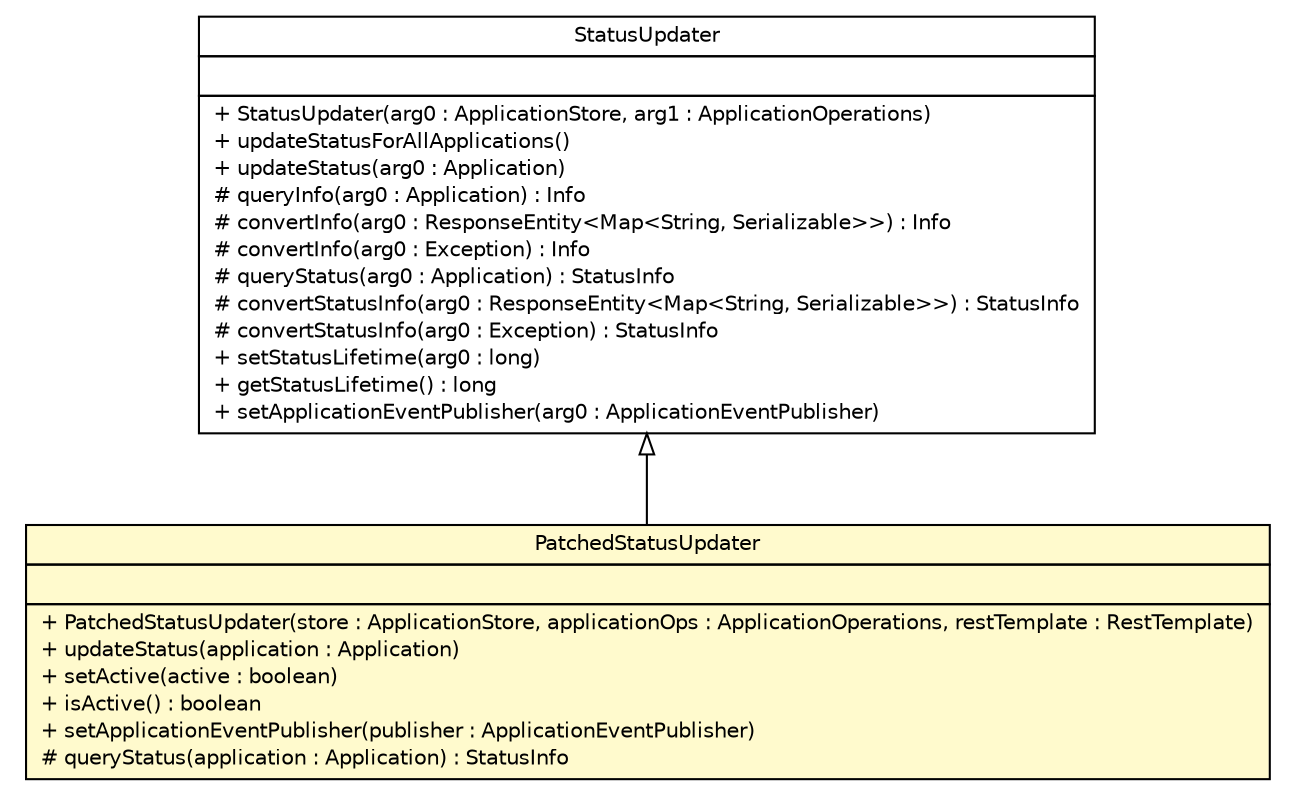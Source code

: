 #!/usr/local/bin/dot
#
# Class diagram 
# Generated by UMLGraph version R5_6-24-gf6e263 (http://www.umlgraph.org/)
#

digraph G {
	edge [fontname="Helvetica",fontsize=10,labelfontname="Helvetica",labelfontsize=10];
	node [fontname="Helvetica",fontsize=10,shape=plaintext];
	nodesep=0.25;
	ranksep=0.5;
	// cn.home1.oss.environment.admin.PatchedStatusUpdater
	c134 [label=<<table title="cn.home1.oss.environment.admin.PatchedStatusUpdater" border="0" cellborder="1" cellspacing="0" cellpadding="2" port="p" bgcolor="lemonChiffon" href="./PatchedStatusUpdater.html">
		<tr><td><table border="0" cellspacing="0" cellpadding="1">
<tr><td align="center" balign="center"> PatchedStatusUpdater </td></tr>
		</table></td></tr>
		<tr><td><table border="0" cellspacing="0" cellpadding="1">
<tr><td align="left" balign="left">  </td></tr>
		</table></td></tr>
		<tr><td><table border="0" cellspacing="0" cellpadding="1">
<tr><td align="left" balign="left"> + PatchedStatusUpdater(store : ApplicationStore, applicationOps : ApplicationOperations, restTemplate : RestTemplate) </td></tr>
<tr><td align="left" balign="left"> + updateStatus(application : Application) </td></tr>
<tr><td align="left" balign="left"> + setActive(active : boolean) </td></tr>
<tr><td align="left" balign="left"> + isActive() : boolean </td></tr>
<tr><td align="left" balign="left"> + setApplicationEventPublisher(publisher : ApplicationEventPublisher) </td></tr>
<tr><td align="left" balign="left"> # queryStatus(application : Application) : StatusInfo </td></tr>
		</table></td></tr>
		</table>>, URL="./PatchedStatusUpdater.html", fontname="Helvetica", fontcolor="black", fontsize=10.0];
	//cn.home1.oss.environment.admin.PatchedStatusUpdater extends de.codecentric.boot.admin.registry.StatusUpdater
	c145:p -> c134:p [dir=back,arrowtail=empty];
	// de.codecentric.boot.admin.registry.StatusUpdater
	c145 [label=<<table title="de.codecentric.boot.admin.registry.StatusUpdater" border="0" cellborder="1" cellspacing="0" cellpadding="2" port="p" href="http://java.sun.com/j2se/1.4.2/docs/api/de/codecentric/boot/admin/registry/StatusUpdater.html">
		<tr><td><table border="0" cellspacing="0" cellpadding="1">
<tr><td align="center" balign="center"> StatusUpdater </td></tr>
		</table></td></tr>
		<tr><td><table border="0" cellspacing="0" cellpadding="1">
<tr><td align="left" balign="left">  </td></tr>
		</table></td></tr>
		<tr><td><table border="0" cellspacing="0" cellpadding="1">
<tr><td align="left" balign="left"> + StatusUpdater(arg0 : ApplicationStore, arg1 : ApplicationOperations) </td></tr>
<tr><td align="left" balign="left"> + updateStatusForAllApplications() </td></tr>
<tr><td align="left" balign="left"> + updateStatus(arg0 : Application) </td></tr>
<tr><td align="left" balign="left"> # queryInfo(arg0 : Application) : Info </td></tr>
<tr><td align="left" balign="left"> # convertInfo(arg0 : ResponseEntity&lt;Map&lt;String, Serializable&gt;&gt;) : Info </td></tr>
<tr><td align="left" balign="left"> # convertInfo(arg0 : Exception) : Info </td></tr>
<tr><td align="left" balign="left"> # queryStatus(arg0 : Application) : StatusInfo </td></tr>
<tr><td align="left" balign="left"> # convertStatusInfo(arg0 : ResponseEntity&lt;Map&lt;String, Serializable&gt;&gt;) : StatusInfo </td></tr>
<tr><td align="left" balign="left"> # convertStatusInfo(arg0 : Exception) : StatusInfo </td></tr>
<tr><td align="left" balign="left"> + setStatusLifetime(arg0 : long) </td></tr>
<tr><td align="left" balign="left"> + getStatusLifetime() : long </td></tr>
<tr><td align="left" balign="left"> + setApplicationEventPublisher(arg0 : ApplicationEventPublisher) </td></tr>
		</table></td></tr>
		</table>>, URL="http://java.sun.com/j2se/1.4.2/docs/api/de/codecentric/boot/admin/registry/StatusUpdater.html", fontname="Helvetica", fontcolor="black", fontsize=10.0];
}

